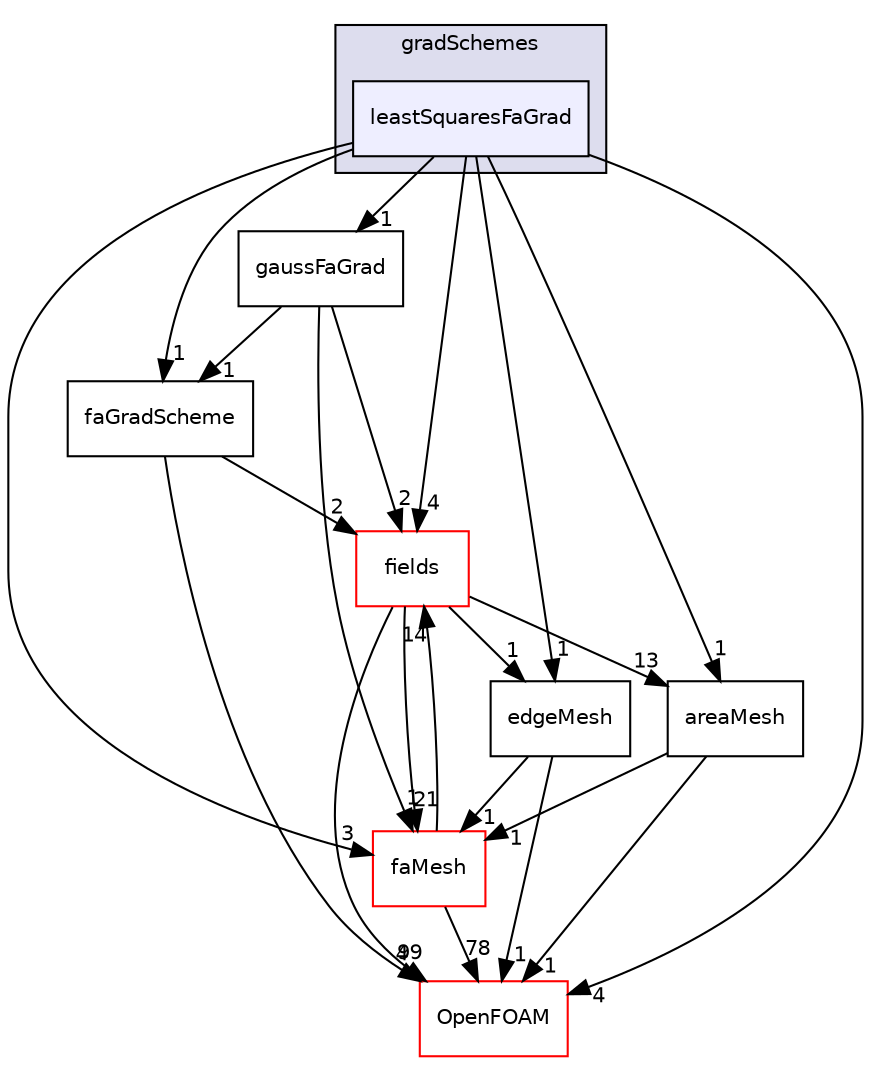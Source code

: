 digraph "src/finiteArea/finiteArea/gradSchemes/leastSquaresFaGrad" {
  bgcolor=transparent;
  compound=true
  node [ fontsize="10", fontname="Helvetica"];
  edge [ labelfontsize="10", labelfontname="Helvetica"];
  subgraph clusterdir_cc5a8798c3fe9c94eaaef0cef369eaad {
    graph [ bgcolor="#ddddee", pencolor="black", label="gradSchemes" fontname="Helvetica", fontsize="10", URL="dir_cc5a8798c3fe9c94eaaef0cef369eaad.html"]
  dir_c4b7b0c487bc5afa84a70c5494a27f8c [shape=box, label="leastSquaresFaGrad", style="filled", fillcolor="#eeeeff", pencolor="black", URL="dir_c4b7b0c487bc5afa84a70c5494a27f8c.html"];
  }
  dir_cd298d060744651ce9fb813038c0019e [shape=box label="gaussFaGrad" URL="dir_cd298d060744651ce9fb813038c0019e.html"];
  dir_82c77a639fb8894523e0866635d617d1 [shape=box label="fields" color="red" URL="dir_82c77a639fb8894523e0866635d617d1.html"];
  dir_6ef5889ffbfbbd682d743a67e9ce9e17 [shape=box label="edgeMesh" URL="dir_6ef5889ffbfbbd682d743a67e9ce9e17.html"];
  dir_aa4bce7a1abbd72ee1f4d02ddf362a3b [shape=box label="areaMesh" URL="dir_aa4bce7a1abbd72ee1f4d02ddf362a3b.html"];
  dir_c5473ff19b20e6ec4dfe5c310b3778a8 [shape=box label="OpenFOAM" color="red" URL="dir_c5473ff19b20e6ec4dfe5c310b3778a8.html"];
  dir_f14612db68a06d13a87d37d60dc895d5 [shape=box label="faMesh" color="red" URL="dir_f14612db68a06d13a87d37d60dc895d5.html"];
  dir_999970b336e746faff42463e72c22c77 [shape=box label="faGradScheme" URL="dir_999970b336e746faff42463e72c22c77.html"];
  dir_cd298d060744651ce9fb813038c0019e->dir_82c77a639fb8894523e0866635d617d1 [headlabel="2", labeldistance=1.5 headhref="dir_000794_000734.html"];
  dir_cd298d060744651ce9fb813038c0019e->dir_f14612db68a06d13a87d37d60dc895d5 [headlabel="1", labeldistance=1.5 headhref="dir_000794_000719.html"];
  dir_cd298d060744651ce9fb813038c0019e->dir_999970b336e746faff42463e72c22c77 [headlabel="1", labeldistance=1.5 headhref="dir_000794_000793.html"];
  dir_82c77a639fb8894523e0866635d617d1->dir_6ef5889ffbfbbd682d743a67e9ce9e17 [headlabel="1", labeldistance=1.5 headhref="dir_000734_000715.html"];
  dir_82c77a639fb8894523e0866635d617d1->dir_aa4bce7a1abbd72ee1f4d02ddf362a3b [headlabel="13", labeldistance=1.5 headhref="dir_000734_000714.html"];
  dir_82c77a639fb8894523e0866635d617d1->dir_c5473ff19b20e6ec4dfe5c310b3778a8 [headlabel="99", labeldistance=1.5 headhref="dir_000734_002151.html"];
  dir_82c77a639fb8894523e0866635d617d1->dir_f14612db68a06d13a87d37d60dc895d5 [headlabel="21", labeldistance=1.5 headhref="dir_000734_000719.html"];
  dir_6ef5889ffbfbbd682d743a67e9ce9e17->dir_c5473ff19b20e6ec4dfe5c310b3778a8 [headlabel="1", labeldistance=1.5 headhref="dir_000715_002151.html"];
  dir_6ef5889ffbfbbd682d743a67e9ce9e17->dir_f14612db68a06d13a87d37d60dc895d5 [headlabel="1", labeldistance=1.5 headhref="dir_000715_000719.html"];
  dir_aa4bce7a1abbd72ee1f4d02ddf362a3b->dir_c5473ff19b20e6ec4dfe5c310b3778a8 [headlabel="1", labeldistance=1.5 headhref="dir_000714_002151.html"];
  dir_aa4bce7a1abbd72ee1f4d02ddf362a3b->dir_f14612db68a06d13a87d37d60dc895d5 [headlabel="1", labeldistance=1.5 headhref="dir_000714_000719.html"];
  dir_f14612db68a06d13a87d37d60dc895d5->dir_82c77a639fb8894523e0866635d617d1 [headlabel="14", labeldistance=1.5 headhref="dir_000719_000734.html"];
  dir_f14612db68a06d13a87d37d60dc895d5->dir_c5473ff19b20e6ec4dfe5c310b3778a8 [headlabel="78", labeldistance=1.5 headhref="dir_000719_002151.html"];
  dir_c4b7b0c487bc5afa84a70c5494a27f8c->dir_cd298d060744651ce9fb813038c0019e [headlabel="1", labeldistance=1.5 headhref="dir_000795_000794.html"];
  dir_c4b7b0c487bc5afa84a70c5494a27f8c->dir_82c77a639fb8894523e0866635d617d1 [headlabel="4", labeldistance=1.5 headhref="dir_000795_000734.html"];
  dir_c4b7b0c487bc5afa84a70c5494a27f8c->dir_6ef5889ffbfbbd682d743a67e9ce9e17 [headlabel="1", labeldistance=1.5 headhref="dir_000795_000715.html"];
  dir_c4b7b0c487bc5afa84a70c5494a27f8c->dir_aa4bce7a1abbd72ee1f4d02ddf362a3b [headlabel="1", labeldistance=1.5 headhref="dir_000795_000714.html"];
  dir_c4b7b0c487bc5afa84a70c5494a27f8c->dir_c5473ff19b20e6ec4dfe5c310b3778a8 [headlabel="4", labeldistance=1.5 headhref="dir_000795_002151.html"];
  dir_c4b7b0c487bc5afa84a70c5494a27f8c->dir_f14612db68a06d13a87d37d60dc895d5 [headlabel="3", labeldistance=1.5 headhref="dir_000795_000719.html"];
  dir_c4b7b0c487bc5afa84a70c5494a27f8c->dir_999970b336e746faff42463e72c22c77 [headlabel="1", labeldistance=1.5 headhref="dir_000795_000793.html"];
  dir_999970b336e746faff42463e72c22c77->dir_82c77a639fb8894523e0866635d617d1 [headlabel="2", labeldistance=1.5 headhref="dir_000793_000734.html"];
  dir_999970b336e746faff42463e72c22c77->dir_c5473ff19b20e6ec4dfe5c310b3778a8 [headlabel="4", labeldistance=1.5 headhref="dir_000793_002151.html"];
}
